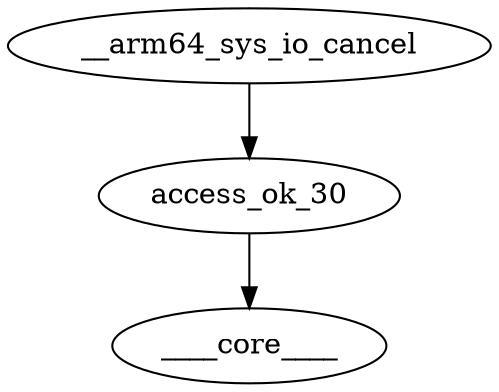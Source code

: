 digraph kerncollapsed {
    "access_ok_30" [color="black"];
    "____core____" [color="kernel"];
    "__arm64_sys_io_cancel" [color="black"];
    "__arm64_sys_io_cancel" -> "access_ok_30" [color="black"];
    "access_ok_30" -> "____core____" [color="black"];
}

